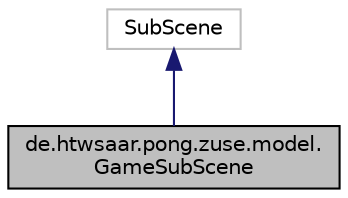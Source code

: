 digraph "de.htwsaar.pong.zuse.model.GameSubScene"
{
 // LATEX_PDF_SIZE
  edge [fontname="Helvetica",fontsize="10",labelfontname="Helvetica",labelfontsize="10"];
  node [fontname="Helvetica",fontsize="10",shape=record];
  Node1 [label="de.htwsaar.pong.zuse.model.\lGameSubScene",height=0.2,width=0.4,color="black", fillcolor="grey75", style="filled", fontcolor="black",tooltip="Klasse GameSubScene repräsentiert die SubScene für ein Game."];
  Node2 -> Node1 [dir="back",color="midnightblue",fontsize="10",style="solid"];
  Node2 [label="SubScene",height=0.2,width=0.4,color="grey75", fillcolor="white", style="filled",tooltip=" "];
}
